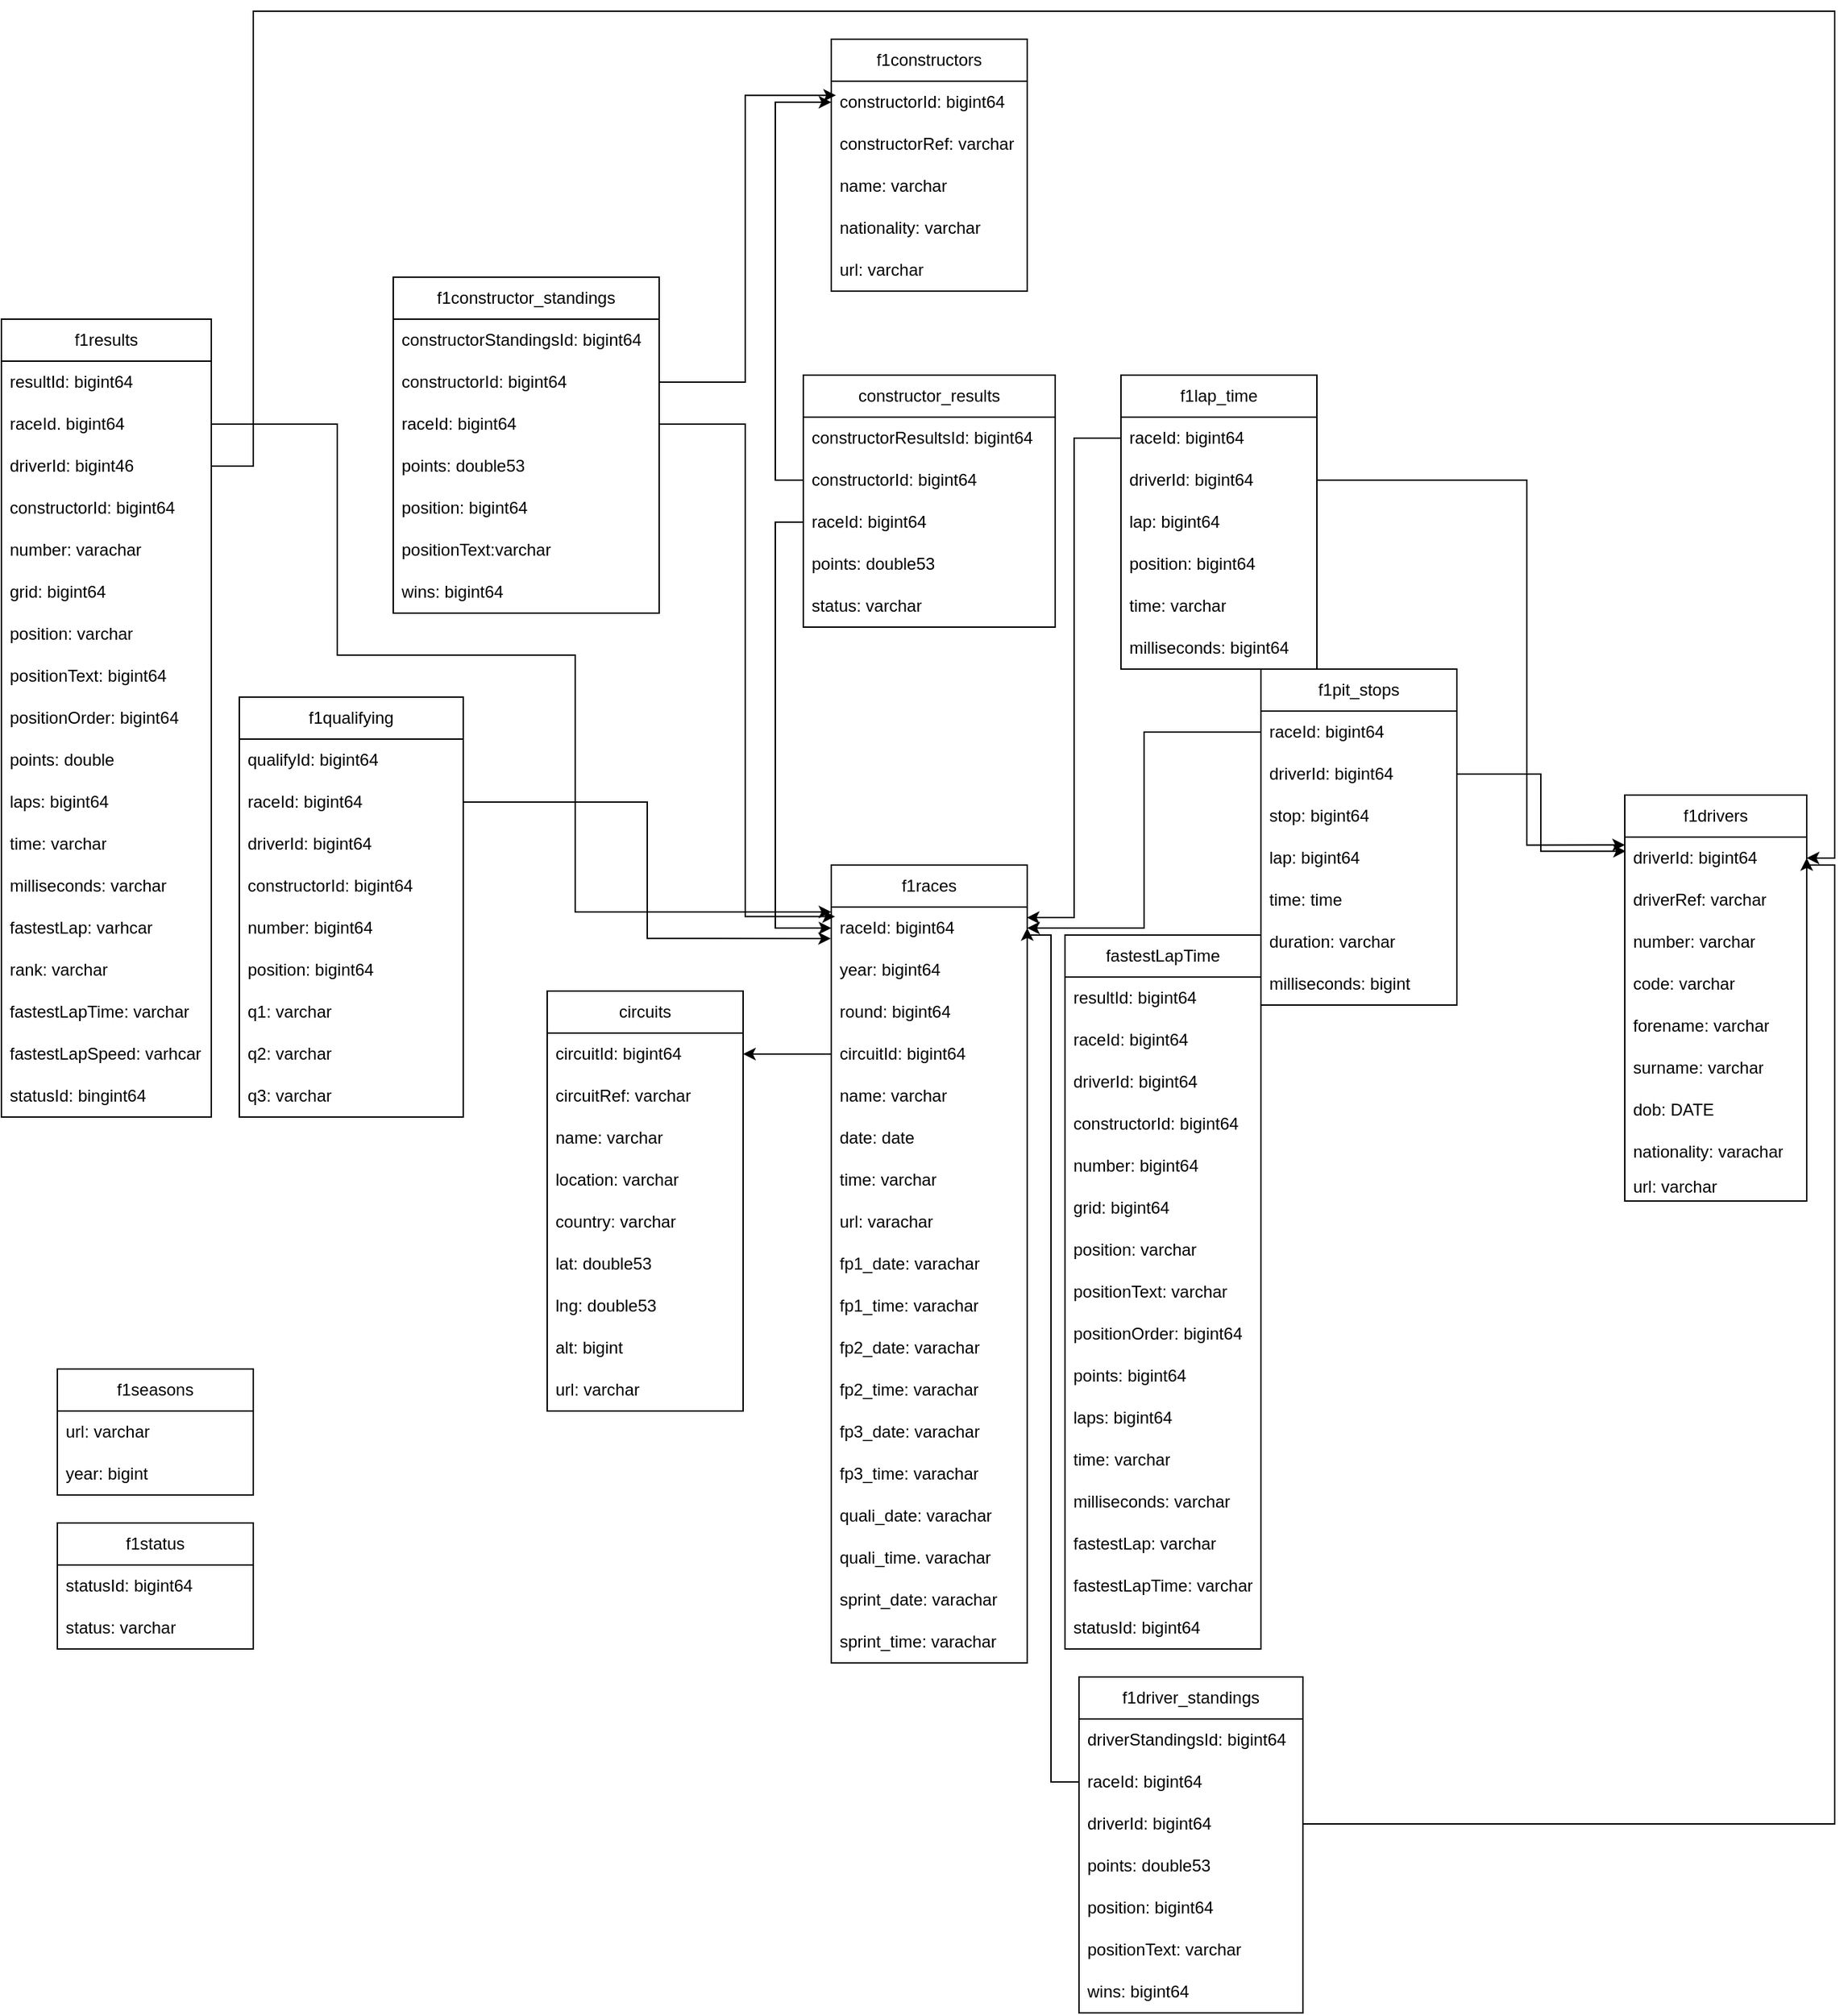 <mxfile>
    <diagram name="Sida-1" id="t5zXcadiyQvqf3XmL9aL">
        <mxGraphModel dx="3723" dy="2075" grid="1" gridSize="10" guides="1" tooltips="1" connect="1" arrows="1" fold="1" page="1" pageScale="1" pageWidth="827" pageHeight="1169" math="0" shadow="0">
            <root>
                <mxCell id="0"/>
                <mxCell id="1" parent="0"/>
                <mxCell id="I5x_rh90AY1r1ICkHcBW-5" value="circuits" style="swimlane;fontStyle=0;childLayout=stackLayout;horizontal=1;startSize=30;horizontalStack=0;resizeParent=1;resizeParentMax=0;resizeLast=0;collapsible=1;marginBottom=0;whiteSpace=wrap;html=1;" parent="1" vertex="1">
                    <mxGeometry x="-1030" y="550" width="140" height="300" as="geometry"/>
                </mxCell>
                <mxCell id="I5x_rh90AY1r1ICkHcBW-6" value="circuitId: bigint64" style="text;strokeColor=none;fillColor=none;align=left;verticalAlign=middle;spacingLeft=4;spacingRight=4;overflow=hidden;points=[[0,0.5],[1,0.5]];portConstraint=eastwest;rotatable=0;whiteSpace=wrap;html=1;" parent="I5x_rh90AY1r1ICkHcBW-5" vertex="1">
                    <mxGeometry y="30" width="140" height="30" as="geometry"/>
                </mxCell>
                <mxCell id="I5x_rh90AY1r1ICkHcBW-7" value="circuitRef: varchar" style="text;strokeColor=none;fillColor=none;align=left;verticalAlign=middle;spacingLeft=4;spacingRight=4;overflow=hidden;points=[[0,0.5],[1,0.5]];portConstraint=eastwest;rotatable=0;whiteSpace=wrap;html=1;" parent="I5x_rh90AY1r1ICkHcBW-5" vertex="1">
                    <mxGeometry y="60" width="140" height="30" as="geometry"/>
                </mxCell>
                <mxCell id="I5x_rh90AY1r1ICkHcBW-8" value="name: varchar" style="text;strokeColor=none;fillColor=none;align=left;verticalAlign=middle;spacingLeft=4;spacingRight=4;overflow=hidden;points=[[0,0.5],[1,0.5]];portConstraint=eastwest;rotatable=0;whiteSpace=wrap;html=1;" parent="I5x_rh90AY1r1ICkHcBW-5" vertex="1">
                    <mxGeometry y="90" width="140" height="30" as="geometry"/>
                </mxCell>
                <mxCell id="I5x_rh90AY1r1ICkHcBW-85" value="location: varchar" style="text;strokeColor=none;fillColor=none;align=left;verticalAlign=middle;spacingLeft=4;spacingRight=4;overflow=hidden;points=[[0,0.5],[1,0.5]];portConstraint=eastwest;rotatable=0;whiteSpace=wrap;html=1;" parent="I5x_rh90AY1r1ICkHcBW-5" vertex="1">
                    <mxGeometry y="120" width="140" height="30" as="geometry"/>
                </mxCell>
                <mxCell id="I5x_rh90AY1r1ICkHcBW-91" value="country: varchar" style="text;strokeColor=none;fillColor=none;align=left;verticalAlign=middle;spacingLeft=4;spacingRight=4;overflow=hidden;points=[[0,0.5],[1,0.5]];portConstraint=eastwest;rotatable=0;whiteSpace=wrap;html=1;" parent="I5x_rh90AY1r1ICkHcBW-5" vertex="1">
                    <mxGeometry y="150" width="140" height="30" as="geometry"/>
                </mxCell>
                <mxCell id="I5x_rh90AY1r1ICkHcBW-92" value="lat: double53" style="text;strokeColor=none;fillColor=none;align=left;verticalAlign=middle;spacingLeft=4;spacingRight=4;overflow=hidden;points=[[0,0.5],[1,0.5]];portConstraint=eastwest;rotatable=0;whiteSpace=wrap;html=1;" parent="I5x_rh90AY1r1ICkHcBW-5" vertex="1">
                    <mxGeometry y="180" width="140" height="30" as="geometry"/>
                </mxCell>
                <mxCell id="I5x_rh90AY1r1ICkHcBW-93" value="lng: double53" style="text;strokeColor=none;fillColor=none;align=left;verticalAlign=middle;spacingLeft=4;spacingRight=4;overflow=hidden;points=[[0,0.5],[1,0.5]];portConstraint=eastwest;rotatable=0;whiteSpace=wrap;html=1;" parent="I5x_rh90AY1r1ICkHcBW-5" vertex="1">
                    <mxGeometry y="210" width="140" height="30" as="geometry"/>
                </mxCell>
                <mxCell id="I5x_rh90AY1r1ICkHcBW-94" value="alt: bigint" style="text;strokeColor=none;fillColor=none;align=left;verticalAlign=middle;spacingLeft=4;spacingRight=4;overflow=hidden;points=[[0,0.5],[1,0.5]];portConstraint=eastwest;rotatable=0;whiteSpace=wrap;html=1;" parent="I5x_rh90AY1r1ICkHcBW-5" vertex="1">
                    <mxGeometry y="240" width="140" height="30" as="geometry"/>
                </mxCell>
                <mxCell id="I5x_rh90AY1r1ICkHcBW-95" value="url: varchar" style="text;strokeColor=none;fillColor=none;align=left;verticalAlign=middle;spacingLeft=4;spacingRight=4;overflow=hidden;points=[[0,0.5],[1,0.5]];portConstraint=eastwest;rotatable=0;whiteSpace=wrap;html=1;" parent="I5x_rh90AY1r1ICkHcBW-5" vertex="1">
                    <mxGeometry y="270" width="140" height="30" as="geometry"/>
                </mxCell>
                <mxCell id="I5x_rh90AY1r1ICkHcBW-9" value="constructor_results" style="swimlane;fontStyle=0;childLayout=stackLayout;horizontal=1;startSize=30;horizontalStack=0;resizeParent=1;resizeParentMax=0;resizeLast=0;collapsible=1;marginBottom=0;whiteSpace=wrap;html=1;" parent="1" vertex="1">
                    <mxGeometry x="-847" y="110" width="180" height="180" as="geometry"/>
                </mxCell>
                <mxCell id="I5x_rh90AY1r1ICkHcBW-10" value="constructorResultsId: bigint64&amp;nbsp;" style="text;strokeColor=none;fillColor=none;align=left;verticalAlign=middle;spacingLeft=4;spacingRight=4;overflow=hidden;points=[[0,0.5],[1,0.5]];portConstraint=eastwest;rotatable=0;whiteSpace=wrap;html=1;" parent="I5x_rh90AY1r1ICkHcBW-9" vertex="1">
                    <mxGeometry y="30" width="180" height="30" as="geometry"/>
                </mxCell>
                <mxCell id="I5x_rh90AY1r1ICkHcBW-12" value="constructorId: bigint64" style="text;strokeColor=none;fillColor=none;align=left;verticalAlign=middle;spacingLeft=4;spacingRight=4;overflow=hidden;points=[[0,0.5],[1,0.5]];portConstraint=eastwest;rotatable=0;whiteSpace=wrap;html=1;" parent="I5x_rh90AY1r1ICkHcBW-9" vertex="1">
                    <mxGeometry y="60" width="180" height="30" as="geometry"/>
                </mxCell>
                <mxCell id="I5x_rh90AY1r1ICkHcBW-11" value="raceId: bigint64" style="text;strokeColor=none;fillColor=none;align=left;verticalAlign=middle;spacingLeft=4;spacingRight=4;overflow=hidden;points=[[0,0.5],[1,0.5]];portConstraint=eastwest;rotatable=0;whiteSpace=wrap;html=1;" parent="I5x_rh90AY1r1ICkHcBW-9" vertex="1">
                    <mxGeometry y="90" width="180" height="30" as="geometry"/>
                </mxCell>
                <mxCell id="I5x_rh90AY1r1ICkHcBW-97" value="points: double53" style="text;strokeColor=none;fillColor=none;align=left;verticalAlign=middle;spacingLeft=4;spacingRight=4;overflow=hidden;points=[[0,0.5],[1,0.5]];portConstraint=eastwest;rotatable=0;whiteSpace=wrap;html=1;" parent="I5x_rh90AY1r1ICkHcBW-9" vertex="1">
                    <mxGeometry y="120" width="180" height="30" as="geometry"/>
                </mxCell>
                <mxCell id="I5x_rh90AY1r1ICkHcBW-98" value="status: varchar" style="text;strokeColor=none;fillColor=none;align=left;verticalAlign=middle;spacingLeft=4;spacingRight=4;overflow=hidden;points=[[0,0.5],[1,0.5]];portConstraint=eastwest;rotatable=0;whiteSpace=wrap;html=1;" parent="I5x_rh90AY1r1ICkHcBW-9" vertex="1">
                    <mxGeometry y="150" width="180" height="30" as="geometry"/>
                </mxCell>
                <mxCell id="I5x_rh90AY1r1ICkHcBW-13" value="f1qualifying" style="swimlane;fontStyle=0;childLayout=stackLayout;horizontal=1;startSize=30;horizontalStack=0;resizeParent=1;resizeParentMax=0;resizeLast=0;collapsible=1;marginBottom=0;whiteSpace=wrap;html=1;" parent="1" vertex="1">
                    <mxGeometry x="-1250" y="340" width="160" height="300" as="geometry"/>
                </mxCell>
                <mxCell id="I5x_rh90AY1r1ICkHcBW-14" value="qualifyId: bigint64&lt;span style=&quot;white-space: pre;&quot;&gt;&#x9;&lt;/span&gt;&lt;span style=&quot;white-space: pre;&quot;&gt;&#x9;&lt;/span&gt;" style="text;strokeColor=none;fillColor=none;align=left;verticalAlign=middle;spacingLeft=4;spacingRight=4;overflow=hidden;points=[[0,0.5],[1,0.5]];portConstraint=eastwest;rotatable=0;whiteSpace=wrap;html=1;" parent="I5x_rh90AY1r1ICkHcBW-13" vertex="1">
                    <mxGeometry y="30" width="160" height="30" as="geometry"/>
                </mxCell>
                <mxCell id="I5x_rh90AY1r1ICkHcBW-16" value="raceId: bigint64" style="text;strokeColor=none;fillColor=none;align=left;verticalAlign=middle;spacingLeft=4;spacingRight=4;overflow=hidden;points=[[0,0.5],[1,0.5]];portConstraint=eastwest;rotatable=0;whiteSpace=wrap;html=1;" parent="I5x_rh90AY1r1ICkHcBW-13" vertex="1">
                    <mxGeometry y="60" width="160" height="30" as="geometry"/>
                </mxCell>
                <mxCell id="I5x_rh90AY1r1ICkHcBW-15" value="driverId: bigint64" style="text;strokeColor=none;fillColor=none;align=left;verticalAlign=middle;spacingLeft=4;spacingRight=4;overflow=hidden;points=[[0,0.5],[1,0.5]];portConstraint=eastwest;rotatable=0;whiteSpace=wrap;html=1;" parent="I5x_rh90AY1r1ICkHcBW-13" vertex="1">
                    <mxGeometry y="90" width="160" height="30" as="geometry"/>
                </mxCell>
                <mxCell id="I5x_rh90AY1r1ICkHcBW-122" value="constructorId: bigint64" style="text;strokeColor=none;fillColor=none;align=left;verticalAlign=middle;spacingLeft=4;spacingRight=4;overflow=hidden;points=[[0,0.5],[1,0.5]];portConstraint=eastwest;rotatable=0;whiteSpace=wrap;html=1;" parent="I5x_rh90AY1r1ICkHcBW-13" vertex="1">
                    <mxGeometry y="120" width="160" height="30" as="geometry"/>
                </mxCell>
                <mxCell id="I5x_rh90AY1r1ICkHcBW-123" value="number: bigint64" style="text;strokeColor=none;fillColor=none;align=left;verticalAlign=middle;spacingLeft=4;spacingRight=4;overflow=hidden;points=[[0,0.5],[1,0.5]];portConstraint=eastwest;rotatable=0;whiteSpace=wrap;html=1;" parent="I5x_rh90AY1r1ICkHcBW-13" vertex="1">
                    <mxGeometry y="150" width="160" height="30" as="geometry"/>
                </mxCell>
                <mxCell id="I5x_rh90AY1r1ICkHcBW-124" value="position: bigint64" style="text;strokeColor=none;fillColor=none;align=left;verticalAlign=middle;spacingLeft=4;spacingRight=4;overflow=hidden;points=[[0,0.5],[1,0.5]];portConstraint=eastwest;rotatable=0;whiteSpace=wrap;html=1;" parent="I5x_rh90AY1r1ICkHcBW-13" vertex="1">
                    <mxGeometry y="180" width="160" height="30" as="geometry"/>
                </mxCell>
                <mxCell id="I5x_rh90AY1r1ICkHcBW-125" value="q1: varchar" style="text;strokeColor=none;fillColor=none;align=left;verticalAlign=middle;spacingLeft=4;spacingRight=4;overflow=hidden;points=[[0,0.5],[1,0.5]];portConstraint=eastwest;rotatable=0;whiteSpace=wrap;html=1;" parent="I5x_rh90AY1r1ICkHcBW-13" vertex="1">
                    <mxGeometry y="210" width="160" height="30" as="geometry"/>
                </mxCell>
                <mxCell id="I5x_rh90AY1r1ICkHcBW-126" value="q2: varchar&amp;nbsp;" style="text;strokeColor=none;fillColor=none;align=left;verticalAlign=middle;spacingLeft=4;spacingRight=4;overflow=hidden;points=[[0,0.5],[1,0.5]];portConstraint=eastwest;rotatable=0;whiteSpace=wrap;html=1;" parent="I5x_rh90AY1r1ICkHcBW-13" vertex="1">
                    <mxGeometry y="240" width="160" height="30" as="geometry"/>
                </mxCell>
                <mxCell id="I5x_rh90AY1r1ICkHcBW-127" value="q3: varchar" style="text;strokeColor=none;fillColor=none;align=left;verticalAlign=middle;spacingLeft=4;spacingRight=4;overflow=hidden;points=[[0,0.5],[1,0.5]];portConstraint=eastwest;rotatable=0;whiteSpace=wrap;html=1;" parent="I5x_rh90AY1r1ICkHcBW-13" vertex="1">
                    <mxGeometry y="270" width="160" height="30" as="geometry"/>
                </mxCell>
                <mxCell id="I5x_rh90AY1r1ICkHcBW-17" value="f1results" style="swimlane;fontStyle=0;childLayout=stackLayout;horizontal=1;startSize=30;horizontalStack=0;resizeParent=1;resizeParentMax=0;resizeLast=0;collapsible=1;marginBottom=0;whiteSpace=wrap;html=1;" parent="1" vertex="1">
                    <mxGeometry x="-1420" y="70" width="150" height="570" as="geometry"/>
                </mxCell>
                <mxCell id="I5x_rh90AY1r1ICkHcBW-19" value="resultId: bigint64" style="text;strokeColor=none;fillColor=none;align=left;verticalAlign=middle;spacingLeft=4;spacingRight=4;overflow=hidden;points=[[0,0.5],[1,0.5]];portConstraint=eastwest;rotatable=0;whiteSpace=wrap;html=1;" parent="I5x_rh90AY1r1ICkHcBW-17" vertex="1">
                    <mxGeometry y="30" width="150" height="30" as="geometry"/>
                </mxCell>
                <mxCell id="I5x_rh90AY1r1ICkHcBW-18" value="raceId. bigint64" style="text;strokeColor=none;fillColor=none;align=left;verticalAlign=middle;spacingLeft=4;spacingRight=4;overflow=hidden;points=[[0,0.5],[1,0.5]];portConstraint=eastwest;rotatable=0;whiteSpace=wrap;html=1;" parent="I5x_rh90AY1r1ICkHcBW-17" vertex="1">
                    <mxGeometry y="60" width="150" height="30" as="geometry"/>
                </mxCell>
                <mxCell id="I5x_rh90AY1r1ICkHcBW-20" value="driverId: bigint46" style="text;strokeColor=none;fillColor=none;align=left;verticalAlign=middle;spacingLeft=4;spacingRight=4;overflow=hidden;points=[[0,0.5],[1,0.5]];portConstraint=eastwest;rotatable=0;whiteSpace=wrap;html=1;" parent="I5x_rh90AY1r1ICkHcBW-17" vertex="1">
                    <mxGeometry y="90" width="150" height="30" as="geometry"/>
                </mxCell>
                <mxCell id="I5x_rh90AY1r1ICkHcBW-144" value="constructorId: bigint64" style="text;strokeColor=none;fillColor=none;align=left;verticalAlign=middle;spacingLeft=4;spacingRight=4;overflow=hidden;points=[[0,0.5],[1,0.5]];portConstraint=eastwest;rotatable=0;whiteSpace=wrap;html=1;" parent="I5x_rh90AY1r1ICkHcBW-17" vertex="1">
                    <mxGeometry y="120" width="150" height="30" as="geometry"/>
                </mxCell>
                <mxCell id="I5x_rh90AY1r1ICkHcBW-145" value="number: varachar" style="text;strokeColor=none;fillColor=none;align=left;verticalAlign=middle;spacingLeft=4;spacingRight=4;overflow=hidden;points=[[0,0.5],[1,0.5]];portConstraint=eastwest;rotatable=0;whiteSpace=wrap;html=1;" parent="I5x_rh90AY1r1ICkHcBW-17" vertex="1">
                    <mxGeometry y="150" width="150" height="30" as="geometry"/>
                </mxCell>
                <mxCell id="I5x_rh90AY1r1ICkHcBW-146" value="grid: bigint64" style="text;strokeColor=none;fillColor=none;align=left;verticalAlign=middle;spacingLeft=4;spacingRight=4;overflow=hidden;points=[[0,0.5],[1,0.5]];portConstraint=eastwest;rotatable=0;whiteSpace=wrap;html=1;" parent="I5x_rh90AY1r1ICkHcBW-17" vertex="1">
                    <mxGeometry y="180" width="150" height="30" as="geometry"/>
                </mxCell>
                <mxCell id="I5x_rh90AY1r1ICkHcBW-147" value="position: varchar" style="text;strokeColor=none;fillColor=none;align=left;verticalAlign=middle;spacingLeft=4;spacingRight=4;overflow=hidden;points=[[0,0.5],[1,0.5]];portConstraint=eastwest;rotatable=0;whiteSpace=wrap;html=1;" parent="I5x_rh90AY1r1ICkHcBW-17" vertex="1">
                    <mxGeometry y="210" width="150" height="30" as="geometry"/>
                </mxCell>
                <mxCell id="I5x_rh90AY1r1ICkHcBW-148" value="positionText: bigint64" style="text;strokeColor=none;fillColor=none;align=left;verticalAlign=middle;spacingLeft=4;spacingRight=4;overflow=hidden;points=[[0,0.5],[1,0.5]];portConstraint=eastwest;rotatable=0;whiteSpace=wrap;html=1;" parent="I5x_rh90AY1r1ICkHcBW-17" vertex="1">
                    <mxGeometry y="240" width="150" height="30" as="geometry"/>
                </mxCell>
                <mxCell id="I5x_rh90AY1r1ICkHcBW-149" value="positionOrder: bigint64" style="text;strokeColor=none;fillColor=none;align=left;verticalAlign=middle;spacingLeft=4;spacingRight=4;overflow=hidden;points=[[0,0.5],[1,0.5]];portConstraint=eastwest;rotatable=0;whiteSpace=wrap;html=1;" parent="I5x_rh90AY1r1ICkHcBW-17" vertex="1">
                    <mxGeometry y="270" width="150" height="30" as="geometry"/>
                </mxCell>
                <mxCell id="I5x_rh90AY1r1ICkHcBW-150" value="points: double" style="text;strokeColor=none;fillColor=none;align=left;verticalAlign=middle;spacingLeft=4;spacingRight=4;overflow=hidden;points=[[0,0.5],[1,0.5]];portConstraint=eastwest;rotatable=0;whiteSpace=wrap;html=1;" parent="I5x_rh90AY1r1ICkHcBW-17" vertex="1">
                    <mxGeometry y="300" width="150" height="30" as="geometry"/>
                </mxCell>
                <mxCell id="I5x_rh90AY1r1ICkHcBW-151" value="laps: bigint64" style="text;strokeColor=none;fillColor=none;align=left;verticalAlign=middle;spacingLeft=4;spacingRight=4;overflow=hidden;points=[[0,0.5],[1,0.5]];portConstraint=eastwest;rotatable=0;whiteSpace=wrap;html=1;" parent="I5x_rh90AY1r1ICkHcBW-17" vertex="1">
                    <mxGeometry y="330" width="150" height="30" as="geometry"/>
                </mxCell>
                <mxCell id="I5x_rh90AY1r1ICkHcBW-152" value="time: varchar" style="text;strokeColor=none;fillColor=none;align=left;verticalAlign=middle;spacingLeft=4;spacingRight=4;overflow=hidden;points=[[0,0.5],[1,0.5]];portConstraint=eastwest;rotatable=0;whiteSpace=wrap;html=1;" parent="I5x_rh90AY1r1ICkHcBW-17" vertex="1">
                    <mxGeometry y="360" width="150" height="30" as="geometry"/>
                </mxCell>
                <mxCell id="I5x_rh90AY1r1ICkHcBW-153" value="milliseconds: varchar" style="text;strokeColor=none;fillColor=none;align=left;verticalAlign=middle;spacingLeft=4;spacingRight=4;overflow=hidden;points=[[0,0.5],[1,0.5]];portConstraint=eastwest;rotatable=0;whiteSpace=wrap;html=1;" parent="I5x_rh90AY1r1ICkHcBW-17" vertex="1">
                    <mxGeometry y="390" width="150" height="30" as="geometry"/>
                </mxCell>
                <mxCell id="I5x_rh90AY1r1ICkHcBW-154" value="fastestLap: varhcar" style="text;strokeColor=none;fillColor=none;align=left;verticalAlign=middle;spacingLeft=4;spacingRight=4;overflow=hidden;points=[[0,0.5],[1,0.5]];portConstraint=eastwest;rotatable=0;whiteSpace=wrap;html=1;" parent="I5x_rh90AY1r1ICkHcBW-17" vertex="1">
                    <mxGeometry y="420" width="150" height="30" as="geometry"/>
                </mxCell>
                <mxCell id="I5x_rh90AY1r1ICkHcBW-155" value="rank: varchar" style="text;strokeColor=none;fillColor=none;align=left;verticalAlign=middle;spacingLeft=4;spacingRight=4;overflow=hidden;points=[[0,0.5],[1,0.5]];portConstraint=eastwest;rotatable=0;whiteSpace=wrap;html=1;" parent="I5x_rh90AY1r1ICkHcBW-17" vertex="1">
                    <mxGeometry y="450" width="150" height="30" as="geometry"/>
                </mxCell>
                <mxCell id="I5x_rh90AY1r1ICkHcBW-156" value="fastestLapTime: varchar" style="text;strokeColor=none;fillColor=none;align=left;verticalAlign=middle;spacingLeft=4;spacingRight=4;overflow=hidden;points=[[0,0.5],[1,0.5]];portConstraint=eastwest;rotatable=0;whiteSpace=wrap;html=1;" parent="I5x_rh90AY1r1ICkHcBW-17" vertex="1">
                    <mxGeometry y="480" width="150" height="30" as="geometry"/>
                </mxCell>
                <mxCell id="I5x_rh90AY1r1ICkHcBW-157" value="fastestLapSpeed: varhcar" style="text;strokeColor=none;fillColor=none;align=left;verticalAlign=middle;spacingLeft=4;spacingRight=4;overflow=hidden;points=[[0,0.5],[1,0.5]];portConstraint=eastwest;rotatable=0;whiteSpace=wrap;html=1;" parent="I5x_rh90AY1r1ICkHcBW-17" vertex="1">
                    <mxGeometry y="510" width="150" height="30" as="geometry"/>
                </mxCell>
                <mxCell id="I5x_rh90AY1r1ICkHcBW-158" value="statusId: bingint64" style="text;strokeColor=none;fillColor=none;align=left;verticalAlign=middle;spacingLeft=4;spacingRight=4;overflow=hidden;points=[[0,0.5],[1,0.5]];portConstraint=eastwest;rotatable=0;whiteSpace=wrap;html=1;" parent="I5x_rh90AY1r1ICkHcBW-17" vertex="1">
                    <mxGeometry y="540" width="150" height="30" as="geometry"/>
                </mxCell>
                <mxCell id="I5x_rh90AY1r1ICkHcBW-21" value="f1races" style="swimlane;fontStyle=0;childLayout=stackLayout;horizontal=1;startSize=30;horizontalStack=0;resizeParent=1;resizeParentMax=0;resizeLast=0;collapsible=1;marginBottom=0;whiteSpace=wrap;html=1;" parent="1" vertex="1">
                    <mxGeometry x="-827" y="460" width="140" height="570" as="geometry"/>
                </mxCell>
                <mxCell id="I5x_rh90AY1r1ICkHcBW-22" value="raceId: bigint64" style="text;strokeColor=none;fillColor=none;align=left;verticalAlign=middle;spacingLeft=4;spacingRight=4;overflow=hidden;points=[[0,0.5],[1,0.5]];portConstraint=eastwest;rotatable=0;whiteSpace=wrap;html=1;" parent="I5x_rh90AY1r1ICkHcBW-21" vertex="1">
                    <mxGeometry y="30" width="140" height="30" as="geometry"/>
                </mxCell>
                <mxCell id="I5x_rh90AY1r1ICkHcBW-23" value="year: bigint64" style="text;strokeColor=none;fillColor=none;align=left;verticalAlign=middle;spacingLeft=4;spacingRight=4;overflow=hidden;points=[[0,0.5],[1,0.5]];portConstraint=eastwest;rotatable=0;whiteSpace=wrap;html=1;" parent="I5x_rh90AY1r1ICkHcBW-21" vertex="1">
                    <mxGeometry y="60" width="140" height="30" as="geometry"/>
                </mxCell>
                <mxCell id="I5x_rh90AY1r1ICkHcBW-24" value="round: bigint64" style="text;strokeColor=none;fillColor=none;align=left;verticalAlign=middle;spacingLeft=4;spacingRight=4;overflow=hidden;points=[[0,0.5],[1,0.5]];portConstraint=eastwest;rotatable=0;whiteSpace=wrap;html=1;" parent="I5x_rh90AY1r1ICkHcBW-21" vertex="1">
                    <mxGeometry y="90" width="140" height="30" as="geometry"/>
                </mxCell>
                <mxCell id="I5x_rh90AY1r1ICkHcBW-128" value="circuitId: bigint64" style="text;strokeColor=none;fillColor=none;align=left;verticalAlign=middle;spacingLeft=4;spacingRight=4;overflow=hidden;points=[[0,0.5],[1,0.5]];portConstraint=eastwest;rotatable=0;whiteSpace=wrap;html=1;" parent="I5x_rh90AY1r1ICkHcBW-21" vertex="1">
                    <mxGeometry y="120" width="140" height="30" as="geometry"/>
                </mxCell>
                <mxCell id="I5x_rh90AY1r1ICkHcBW-129" value="name: varchar" style="text;strokeColor=none;fillColor=none;align=left;verticalAlign=middle;spacingLeft=4;spacingRight=4;overflow=hidden;points=[[0,0.5],[1,0.5]];portConstraint=eastwest;rotatable=0;whiteSpace=wrap;html=1;" parent="I5x_rh90AY1r1ICkHcBW-21" vertex="1">
                    <mxGeometry y="150" width="140" height="30" as="geometry"/>
                </mxCell>
                <mxCell id="I5x_rh90AY1r1ICkHcBW-130" value="date: date" style="text;strokeColor=none;fillColor=none;align=left;verticalAlign=middle;spacingLeft=4;spacingRight=4;overflow=hidden;points=[[0,0.5],[1,0.5]];portConstraint=eastwest;rotatable=0;whiteSpace=wrap;html=1;" parent="I5x_rh90AY1r1ICkHcBW-21" vertex="1">
                    <mxGeometry y="180" width="140" height="30" as="geometry"/>
                </mxCell>
                <mxCell id="I5x_rh90AY1r1ICkHcBW-131" value="time: varchar" style="text;strokeColor=none;fillColor=none;align=left;verticalAlign=middle;spacingLeft=4;spacingRight=4;overflow=hidden;points=[[0,0.5],[1,0.5]];portConstraint=eastwest;rotatable=0;whiteSpace=wrap;html=1;" parent="I5x_rh90AY1r1ICkHcBW-21" vertex="1">
                    <mxGeometry y="210" width="140" height="30" as="geometry"/>
                </mxCell>
                <mxCell id="I5x_rh90AY1r1ICkHcBW-143" value="url: varachar" style="text;strokeColor=none;fillColor=none;align=left;verticalAlign=middle;spacingLeft=4;spacingRight=4;overflow=hidden;points=[[0,0.5],[1,0.5]];portConstraint=eastwest;rotatable=0;whiteSpace=wrap;html=1;" parent="I5x_rh90AY1r1ICkHcBW-21" vertex="1">
                    <mxGeometry y="240" width="140" height="30" as="geometry"/>
                </mxCell>
                <mxCell id="I5x_rh90AY1r1ICkHcBW-132" value="fp1_date: varachar" style="text;strokeColor=none;fillColor=none;align=left;verticalAlign=middle;spacingLeft=4;spacingRight=4;overflow=hidden;points=[[0,0.5],[1,0.5]];portConstraint=eastwest;rotatable=0;whiteSpace=wrap;html=1;" parent="I5x_rh90AY1r1ICkHcBW-21" vertex="1">
                    <mxGeometry y="270" width="140" height="30" as="geometry"/>
                </mxCell>
                <mxCell id="I5x_rh90AY1r1ICkHcBW-133" value="fp1_time: varachar" style="text;strokeColor=none;fillColor=none;align=left;verticalAlign=middle;spacingLeft=4;spacingRight=4;overflow=hidden;points=[[0,0.5],[1,0.5]];portConstraint=eastwest;rotatable=0;whiteSpace=wrap;html=1;" parent="I5x_rh90AY1r1ICkHcBW-21" vertex="1">
                    <mxGeometry y="300" width="140" height="30" as="geometry"/>
                </mxCell>
                <mxCell id="I5x_rh90AY1r1ICkHcBW-134" value="fp2_date: varachar" style="text;strokeColor=none;fillColor=none;align=left;verticalAlign=middle;spacingLeft=4;spacingRight=4;overflow=hidden;points=[[0,0.5],[1,0.5]];portConstraint=eastwest;rotatable=0;whiteSpace=wrap;html=1;" parent="I5x_rh90AY1r1ICkHcBW-21" vertex="1">
                    <mxGeometry y="330" width="140" height="30" as="geometry"/>
                </mxCell>
                <mxCell id="I5x_rh90AY1r1ICkHcBW-135" value="fp2_time: varachar" style="text;strokeColor=none;fillColor=none;align=left;verticalAlign=middle;spacingLeft=4;spacingRight=4;overflow=hidden;points=[[0,0.5],[1,0.5]];portConstraint=eastwest;rotatable=0;whiteSpace=wrap;html=1;" parent="I5x_rh90AY1r1ICkHcBW-21" vertex="1">
                    <mxGeometry y="360" width="140" height="30" as="geometry"/>
                </mxCell>
                <mxCell id="I5x_rh90AY1r1ICkHcBW-136" value="fp3_date: varachar" style="text;strokeColor=none;fillColor=none;align=left;verticalAlign=middle;spacingLeft=4;spacingRight=4;overflow=hidden;points=[[0,0.5],[1,0.5]];portConstraint=eastwest;rotatable=0;whiteSpace=wrap;html=1;" parent="I5x_rh90AY1r1ICkHcBW-21" vertex="1">
                    <mxGeometry y="390" width="140" height="30" as="geometry"/>
                </mxCell>
                <mxCell id="I5x_rh90AY1r1ICkHcBW-137" value="fp3_time: varachar" style="text;strokeColor=none;fillColor=none;align=left;verticalAlign=middle;spacingLeft=4;spacingRight=4;overflow=hidden;points=[[0,0.5],[1,0.5]];portConstraint=eastwest;rotatable=0;whiteSpace=wrap;html=1;" parent="I5x_rh90AY1r1ICkHcBW-21" vertex="1">
                    <mxGeometry y="420" width="140" height="30" as="geometry"/>
                </mxCell>
                <mxCell id="I5x_rh90AY1r1ICkHcBW-138" value="quali_date: varachar" style="text;strokeColor=none;fillColor=none;align=left;verticalAlign=middle;spacingLeft=4;spacingRight=4;overflow=hidden;points=[[0,0.5],[1,0.5]];portConstraint=eastwest;rotatable=0;whiteSpace=wrap;html=1;" parent="I5x_rh90AY1r1ICkHcBW-21" vertex="1">
                    <mxGeometry y="450" width="140" height="30" as="geometry"/>
                </mxCell>
                <mxCell id="I5x_rh90AY1r1ICkHcBW-139" value="quali_time. varachar" style="text;strokeColor=none;fillColor=none;align=left;verticalAlign=middle;spacingLeft=4;spacingRight=4;overflow=hidden;points=[[0,0.5],[1,0.5]];portConstraint=eastwest;rotatable=0;whiteSpace=wrap;html=1;" parent="I5x_rh90AY1r1ICkHcBW-21" vertex="1">
                    <mxGeometry y="480" width="140" height="30" as="geometry"/>
                </mxCell>
                <mxCell id="I5x_rh90AY1r1ICkHcBW-140" value="sprint_date: varachar" style="text;strokeColor=none;fillColor=none;align=left;verticalAlign=middle;spacingLeft=4;spacingRight=4;overflow=hidden;points=[[0,0.5],[1,0.5]];portConstraint=eastwest;rotatable=0;whiteSpace=wrap;html=1;" parent="I5x_rh90AY1r1ICkHcBW-21" vertex="1">
                    <mxGeometry y="510" width="140" height="30" as="geometry"/>
                </mxCell>
                <mxCell id="I5x_rh90AY1r1ICkHcBW-141" value="sprint_time: varachar" style="text;strokeColor=none;fillColor=none;align=left;verticalAlign=middle;spacingLeft=4;spacingRight=4;overflow=hidden;points=[[0,0.5],[1,0.5]];portConstraint=eastwest;rotatable=0;whiteSpace=wrap;html=1;" parent="I5x_rh90AY1r1ICkHcBW-21" vertex="1">
                    <mxGeometry y="540" width="140" height="30" as="geometry"/>
                </mxCell>
                <mxCell id="I5x_rh90AY1r1ICkHcBW-33" value="f1lap_time" style="swimlane;fontStyle=0;childLayout=stackLayout;horizontal=1;startSize=30;horizontalStack=0;resizeParent=1;resizeParentMax=0;resizeLast=0;collapsible=1;marginBottom=0;whiteSpace=wrap;html=1;" parent="1" vertex="1">
                    <mxGeometry x="-620" y="110" width="140" height="210" as="geometry"/>
                </mxCell>
                <mxCell id="I5x_rh90AY1r1ICkHcBW-34" value="raceId: bigint64" style="text;strokeColor=none;fillColor=none;align=left;verticalAlign=middle;spacingLeft=4;spacingRight=4;overflow=hidden;points=[[0,0.5],[1,0.5]];portConstraint=eastwest;rotatable=0;whiteSpace=wrap;html=1;" parent="I5x_rh90AY1r1ICkHcBW-33" vertex="1">
                    <mxGeometry y="30" width="140" height="30" as="geometry"/>
                </mxCell>
                <mxCell id="I5x_rh90AY1r1ICkHcBW-35" value="driverId: bigint64" style="text;strokeColor=none;fillColor=none;align=left;verticalAlign=middle;spacingLeft=4;spacingRight=4;overflow=hidden;points=[[0,0.5],[1,0.5]];portConstraint=eastwest;rotatable=0;whiteSpace=wrap;html=1;" parent="I5x_rh90AY1r1ICkHcBW-33" vertex="1">
                    <mxGeometry y="60" width="140" height="30" as="geometry"/>
                </mxCell>
                <mxCell id="I5x_rh90AY1r1ICkHcBW-36" value="lap: bigint64" style="text;strokeColor=none;fillColor=none;align=left;verticalAlign=middle;spacingLeft=4;spacingRight=4;overflow=hidden;points=[[0,0.5],[1,0.5]];portConstraint=eastwest;rotatable=0;whiteSpace=wrap;html=1;" parent="I5x_rh90AY1r1ICkHcBW-33" vertex="1">
                    <mxGeometry y="90" width="140" height="30" as="geometry"/>
                </mxCell>
                <mxCell id="I5x_rh90AY1r1ICkHcBW-115" value="position: bigint64" style="text;strokeColor=none;fillColor=none;align=left;verticalAlign=middle;spacingLeft=4;spacingRight=4;overflow=hidden;points=[[0,0.5],[1,0.5]];portConstraint=eastwest;rotatable=0;whiteSpace=wrap;html=1;" parent="I5x_rh90AY1r1ICkHcBW-33" vertex="1">
                    <mxGeometry y="120" width="140" height="30" as="geometry"/>
                </mxCell>
                <mxCell id="I5x_rh90AY1r1ICkHcBW-116" value="time: varchar" style="text;strokeColor=none;fillColor=none;align=left;verticalAlign=middle;spacingLeft=4;spacingRight=4;overflow=hidden;points=[[0,0.5],[1,0.5]];portConstraint=eastwest;rotatable=0;whiteSpace=wrap;html=1;" parent="I5x_rh90AY1r1ICkHcBW-33" vertex="1">
                    <mxGeometry y="150" width="140" height="30" as="geometry"/>
                </mxCell>
                <mxCell id="I5x_rh90AY1r1ICkHcBW-117" value="milliseconds: bigint64" style="text;strokeColor=none;fillColor=none;align=left;verticalAlign=middle;spacingLeft=4;spacingRight=4;overflow=hidden;points=[[0,0.5],[1,0.5]];portConstraint=eastwest;rotatable=0;whiteSpace=wrap;html=1;" parent="I5x_rh90AY1r1ICkHcBW-33" vertex="1">
                    <mxGeometry y="180" width="140" height="30" as="geometry"/>
                </mxCell>
                <mxCell id="I5x_rh90AY1r1ICkHcBW-37" value="f1drivers" style="swimlane;fontStyle=0;childLayout=stackLayout;horizontal=1;startSize=30;horizontalStack=0;resizeParent=1;resizeParentMax=0;resizeLast=0;collapsible=1;marginBottom=0;whiteSpace=wrap;html=1;" parent="1" vertex="1">
                    <mxGeometry x="-260" y="410" width="130" height="290" as="geometry"/>
                </mxCell>
                <mxCell id="I5x_rh90AY1r1ICkHcBW-38" value="driverId: bigint64" style="text;strokeColor=none;fillColor=none;align=left;verticalAlign=middle;spacingLeft=4;spacingRight=4;overflow=hidden;points=[[0,0.5],[1,0.5]];portConstraint=eastwest;rotatable=0;whiteSpace=wrap;html=1;" parent="I5x_rh90AY1r1ICkHcBW-37" vertex="1">
                    <mxGeometry y="30" width="130" height="30" as="geometry"/>
                </mxCell>
                <mxCell id="I5x_rh90AY1r1ICkHcBW-39" value="driverRef: varchar" style="text;strokeColor=none;fillColor=none;align=left;verticalAlign=middle;spacingLeft=4;spacingRight=4;overflow=hidden;points=[[0,0.5],[1,0.5]];portConstraint=eastwest;rotatable=0;whiteSpace=wrap;html=1;" parent="I5x_rh90AY1r1ICkHcBW-37" vertex="1">
                    <mxGeometry y="60" width="130" height="30" as="geometry"/>
                </mxCell>
                <mxCell id="I5x_rh90AY1r1ICkHcBW-40" value="number: varchar" style="text;strokeColor=none;fillColor=none;align=left;verticalAlign=middle;spacingLeft=4;spacingRight=4;overflow=hidden;points=[[0,0.5],[1,0.5]];portConstraint=eastwest;rotatable=0;whiteSpace=wrap;html=1;" parent="I5x_rh90AY1r1ICkHcBW-37" vertex="1">
                    <mxGeometry y="90" width="130" height="30" as="geometry"/>
                </mxCell>
                <mxCell id="I5x_rh90AY1r1ICkHcBW-109" value="code: varchar" style="text;strokeColor=none;fillColor=none;align=left;verticalAlign=middle;spacingLeft=4;spacingRight=4;overflow=hidden;points=[[0,0.5],[1,0.5]];portConstraint=eastwest;rotatable=0;whiteSpace=wrap;html=1;" parent="I5x_rh90AY1r1ICkHcBW-37" vertex="1">
                    <mxGeometry y="120" width="130" height="30" as="geometry"/>
                </mxCell>
                <mxCell id="I5x_rh90AY1r1ICkHcBW-110" value="forename: varchar" style="text;strokeColor=none;fillColor=none;align=left;verticalAlign=middle;spacingLeft=4;spacingRight=4;overflow=hidden;points=[[0,0.5],[1,0.5]];portConstraint=eastwest;rotatable=0;whiteSpace=wrap;html=1;" parent="I5x_rh90AY1r1ICkHcBW-37" vertex="1">
                    <mxGeometry y="150" width="130" height="30" as="geometry"/>
                </mxCell>
                <mxCell id="I5x_rh90AY1r1ICkHcBW-111" value="surname: varchar" style="text;strokeColor=none;fillColor=none;align=left;verticalAlign=middle;spacingLeft=4;spacingRight=4;overflow=hidden;points=[[0,0.5],[1,0.5]];portConstraint=eastwest;rotatable=0;whiteSpace=wrap;html=1;" parent="I5x_rh90AY1r1ICkHcBW-37" vertex="1">
                    <mxGeometry y="180" width="130" height="30" as="geometry"/>
                </mxCell>
                <mxCell id="I5x_rh90AY1r1ICkHcBW-112" value="dob: DATE" style="text;strokeColor=none;fillColor=none;align=left;verticalAlign=middle;spacingLeft=4;spacingRight=4;overflow=hidden;points=[[0,0.5],[1,0.5]];portConstraint=eastwest;rotatable=0;whiteSpace=wrap;html=1;" parent="I5x_rh90AY1r1ICkHcBW-37" vertex="1">
                    <mxGeometry y="210" width="130" height="30" as="geometry"/>
                </mxCell>
                <mxCell id="I5x_rh90AY1r1ICkHcBW-113" value="nationality: varachar" style="text;strokeColor=none;fillColor=none;align=left;verticalAlign=middle;spacingLeft=4;spacingRight=4;overflow=hidden;points=[[0,0.5],[1,0.5]];portConstraint=eastwest;rotatable=0;whiteSpace=wrap;html=1;" parent="I5x_rh90AY1r1ICkHcBW-37" vertex="1">
                    <mxGeometry y="240" width="130" height="30" as="geometry"/>
                </mxCell>
                <mxCell id="I5x_rh90AY1r1ICkHcBW-114" value="url: varchar" style="text;strokeColor=none;fillColor=none;align=left;verticalAlign=middle;spacingLeft=4;spacingRight=4;overflow=hidden;points=[[0,0.5],[1,0.5]];portConstraint=eastwest;rotatable=0;whiteSpace=wrap;html=1;" parent="I5x_rh90AY1r1ICkHcBW-37" vertex="1">
                    <mxGeometry y="270" width="130" height="20" as="geometry"/>
                </mxCell>
                <mxCell id="I5x_rh90AY1r1ICkHcBW-41" value="f1driver_standings" style="swimlane;fontStyle=0;childLayout=stackLayout;horizontal=1;startSize=30;horizontalStack=0;resizeParent=1;resizeParentMax=0;resizeLast=0;collapsible=1;marginBottom=0;whiteSpace=wrap;html=1;" parent="1" vertex="1">
                    <mxGeometry x="-650" y="1040" width="160" height="240" as="geometry"/>
                </mxCell>
                <mxCell id="I5x_rh90AY1r1ICkHcBW-42" value="driverStandingsId: bigint64" style="text;strokeColor=none;fillColor=none;align=left;verticalAlign=middle;spacingLeft=4;spacingRight=4;overflow=hidden;points=[[0,0.5],[1,0.5]];portConstraint=eastwest;rotatable=0;whiteSpace=wrap;html=1;" parent="I5x_rh90AY1r1ICkHcBW-41" vertex="1">
                    <mxGeometry y="30" width="160" height="30" as="geometry"/>
                </mxCell>
                <mxCell id="I5x_rh90AY1r1ICkHcBW-43" value="raceId: bigint64" style="text;strokeColor=none;fillColor=none;align=left;verticalAlign=middle;spacingLeft=4;spacingRight=4;overflow=hidden;points=[[0,0.5],[1,0.5]];portConstraint=eastwest;rotatable=0;whiteSpace=wrap;html=1;" parent="I5x_rh90AY1r1ICkHcBW-41" vertex="1">
                    <mxGeometry y="60" width="160" height="30" as="geometry"/>
                </mxCell>
                <mxCell id="I5x_rh90AY1r1ICkHcBW-44" value="driverId: bigint64" style="text;strokeColor=none;fillColor=none;align=left;verticalAlign=middle;spacingLeft=4;spacingRight=4;overflow=hidden;points=[[0,0.5],[1,0.5]];portConstraint=eastwest;rotatable=0;whiteSpace=wrap;html=1;" parent="I5x_rh90AY1r1ICkHcBW-41" vertex="1">
                    <mxGeometry y="90" width="160" height="30" as="geometry"/>
                </mxCell>
                <mxCell id="I5x_rh90AY1r1ICkHcBW-105" value="points: double53" style="text;strokeColor=none;fillColor=none;align=left;verticalAlign=middle;spacingLeft=4;spacingRight=4;overflow=hidden;points=[[0,0.5],[1,0.5]];portConstraint=eastwest;rotatable=0;whiteSpace=wrap;html=1;" parent="I5x_rh90AY1r1ICkHcBW-41" vertex="1">
                    <mxGeometry y="120" width="160" height="30" as="geometry"/>
                </mxCell>
                <mxCell id="I5x_rh90AY1r1ICkHcBW-106" value="position: bigint64" style="text;strokeColor=none;fillColor=none;align=left;verticalAlign=middle;spacingLeft=4;spacingRight=4;overflow=hidden;points=[[0,0.5],[1,0.5]];portConstraint=eastwest;rotatable=0;whiteSpace=wrap;html=1;" parent="I5x_rh90AY1r1ICkHcBW-41" vertex="1">
                    <mxGeometry y="150" width="160" height="30" as="geometry"/>
                </mxCell>
                <mxCell id="I5x_rh90AY1r1ICkHcBW-107" value="positionText: varchar" style="text;strokeColor=none;fillColor=none;align=left;verticalAlign=middle;spacingLeft=4;spacingRight=4;overflow=hidden;points=[[0,0.5],[1,0.5]];portConstraint=eastwest;rotatable=0;whiteSpace=wrap;html=1;" parent="I5x_rh90AY1r1ICkHcBW-41" vertex="1">
                    <mxGeometry y="180" width="160" height="30" as="geometry"/>
                </mxCell>
                <mxCell id="I5x_rh90AY1r1ICkHcBW-108" value="wins: bigint64" style="text;strokeColor=none;fillColor=none;align=left;verticalAlign=middle;spacingLeft=4;spacingRight=4;overflow=hidden;points=[[0,0.5],[1,0.5]];portConstraint=eastwest;rotatable=0;whiteSpace=wrap;html=1;" parent="I5x_rh90AY1r1ICkHcBW-41" vertex="1">
                    <mxGeometry y="210" width="160" height="30" as="geometry"/>
                </mxCell>
                <mxCell id="I5x_rh90AY1r1ICkHcBW-45" value="f1constructors" style="swimlane;fontStyle=0;childLayout=stackLayout;horizontal=1;startSize=30;horizontalStack=0;resizeParent=1;resizeParentMax=0;resizeLast=0;collapsible=1;marginBottom=0;whiteSpace=wrap;html=1;" parent="1" vertex="1">
                    <mxGeometry x="-827" y="-130" width="140" height="180" as="geometry"/>
                </mxCell>
                <mxCell id="I5x_rh90AY1r1ICkHcBW-46" value="constructorId: bigint64" style="text;strokeColor=none;fillColor=none;align=left;verticalAlign=middle;spacingLeft=4;spacingRight=4;overflow=hidden;points=[[0,0.5],[1,0.5]];portConstraint=eastwest;rotatable=0;whiteSpace=wrap;html=1;" parent="I5x_rh90AY1r1ICkHcBW-45" vertex="1">
                    <mxGeometry y="30" width="140" height="30" as="geometry"/>
                </mxCell>
                <mxCell id="I5x_rh90AY1r1ICkHcBW-47" value="constructorRef: varchar" style="text;strokeColor=none;fillColor=none;align=left;verticalAlign=middle;spacingLeft=4;spacingRight=4;overflow=hidden;points=[[0,0.5],[1,0.5]];portConstraint=eastwest;rotatable=0;whiteSpace=wrap;html=1;" parent="I5x_rh90AY1r1ICkHcBW-45" vertex="1">
                    <mxGeometry y="60" width="140" height="30" as="geometry"/>
                </mxCell>
                <mxCell id="I5x_rh90AY1r1ICkHcBW-48" value="name: varchar" style="text;strokeColor=none;fillColor=none;align=left;verticalAlign=middle;spacingLeft=4;spacingRight=4;overflow=hidden;points=[[0,0.5],[1,0.5]];portConstraint=eastwest;rotatable=0;whiteSpace=wrap;html=1;" parent="I5x_rh90AY1r1ICkHcBW-45" vertex="1">
                    <mxGeometry y="90" width="140" height="30" as="geometry"/>
                </mxCell>
                <mxCell id="I5x_rh90AY1r1ICkHcBW-103" value="nationality: varchar" style="text;strokeColor=none;fillColor=none;align=left;verticalAlign=middle;spacingLeft=4;spacingRight=4;overflow=hidden;points=[[0,0.5],[1,0.5]];portConstraint=eastwest;rotatable=0;whiteSpace=wrap;html=1;" parent="I5x_rh90AY1r1ICkHcBW-45" vertex="1">
                    <mxGeometry y="120" width="140" height="30" as="geometry"/>
                </mxCell>
                <mxCell id="I5x_rh90AY1r1ICkHcBW-104" value="url: varchar" style="text;strokeColor=none;fillColor=none;align=left;verticalAlign=middle;spacingLeft=4;spacingRight=4;overflow=hidden;points=[[0,0.5],[1,0.5]];portConstraint=eastwest;rotatable=0;whiteSpace=wrap;html=1;" parent="I5x_rh90AY1r1ICkHcBW-45" vertex="1">
                    <mxGeometry y="150" width="140" height="30" as="geometry"/>
                </mxCell>
                <mxCell id="I5x_rh90AY1r1ICkHcBW-49" value="f1constructor_standings" style="swimlane;fontStyle=0;childLayout=stackLayout;horizontal=1;startSize=30;horizontalStack=0;resizeParent=1;resizeParentMax=0;resizeLast=0;collapsible=1;marginBottom=0;whiteSpace=wrap;html=1;" parent="1" vertex="1">
                    <mxGeometry x="-1140" y="40" width="190" height="240" as="geometry"/>
                </mxCell>
                <mxCell id="I5x_rh90AY1r1ICkHcBW-50" value="constructorStandingsId: bigint64" style="text;strokeColor=none;fillColor=none;align=left;verticalAlign=middle;spacingLeft=4;spacingRight=4;overflow=hidden;points=[[0,0.5],[1,0.5]];portConstraint=eastwest;rotatable=0;whiteSpace=wrap;html=1;" parent="I5x_rh90AY1r1ICkHcBW-49" vertex="1">
                    <mxGeometry y="30" width="190" height="30" as="geometry"/>
                </mxCell>
                <mxCell id="I5x_rh90AY1r1ICkHcBW-52" value="constructorId: bigint64" style="text;strokeColor=none;fillColor=none;align=left;verticalAlign=middle;spacingLeft=4;spacingRight=4;overflow=hidden;points=[[0,0.5],[1,0.5]];portConstraint=eastwest;rotatable=0;whiteSpace=wrap;html=1;" parent="I5x_rh90AY1r1ICkHcBW-49" vertex="1">
                    <mxGeometry y="60" width="190" height="30" as="geometry"/>
                </mxCell>
                <mxCell id="I5x_rh90AY1r1ICkHcBW-51" value="raceId: bigint64" style="text;strokeColor=none;fillColor=none;align=left;verticalAlign=middle;spacingLeft=4;spacingRight=4;overflow=hidden;points=[[0,0.5],[1,0.5]];portConstraint=eastwest;rotatable=0;whiteSpace=wrap;html=1;" parent="I5x_rh90AY1r1ICkHcBW-49" vertex="1">
                    <mxGeometry y="90" width="190" height="30" as="geometry"/>
                </mxCell>
                <mxCell id="I5x_rh90AY1r1ICkHcBW-99" value="points: double53" style="text;strokeColor=none;fillColor=none;align=left;verticalAlign=middle;spacingLeft=4;spacingRight=4;overflow=hidden;points=[[0,0.5],[1,0.5]];portConstraint=eastwest;rotatable=0;whiteSpace=wrap;html=1;" parent="I5x_rh90AY1r1ICkHcBW-49" vertex="1">
                    <mxGeometry y="120" width="190" height="30" as="geometry"/>
                </mxCell>
                <mxCell id="I5x_rh90AY1r1ICkHcBW-100" value="position: bigint64" style="text;strokeColor=none;fillColor=none;align=left;verticalAlign=middle;spacingLeft=4;spacingRight=4;overflow=hidden;points=[[0,0.5],[1,0.5]];portConstraint=eastwest;rotatable=0;whiteSpace=wrap;html=1;" parent="I5x_rh90AY1r1ICkHcBW-49" vertex="1">
                    <mxGeometry y="150" width="190" height="30" as="geometry"/>
                </mxCell>
                <mxCell id="I5x_rh90AY1r1ICkHcBW-101" value="positionText:varchar" style="text;strokeColor=none;fillColor=none;align=left;verticalAlign=middle;spacingLeft=4;spacingRight=4;overflow=hidden;points=[[0,0.5],[1,0.5]];portConstraint=eastwest;rotatable=0;whiteSpace=wrap;html=1;" parent="I5x_rh90AY1r1ICkHcBW-49" vertex="1">
                    <mxGeometry y="180" width="190" height="30" as="geometry"/>
                </mxCell>
                <mxCell id="I5x_rh90AY1r1ICkHcBW-102" value="wins: bigint64" style="text;strokeColor=none;fillColor=none;align=left;verticalAlign=middle;spacingLeft=4;spacingRight=4;overflow=hidden;points=[[0,0.5],[1,0.5]];portConstraint=eastwest;rotatable=0;whiteSpace=wrap;html=1;" parent="I5x_rh90AY1r1ICkHcBW-49" vertex="1">
                    <mxGeometry y="210" width="190" height="30" as="geometry"/>
                </mxCell>
                <mxCell id="I5x_rh90AY1r1ICkHcBW-53" value="f1pit_stops" style="swimlane;fontStyle=0;childLayout=stackLayout;horizontal=1;startSize=30;horizontalStack=0;resizeParent=1;resizeParentMax=0;resizeLast=0;collapsible=1;marginBottom=0;whiteSpace=wrap;html=1;" parent="1" vertex="1">
                    <mxGeometry x="-520" y="320" width="140" height="240" as="geometry"/>
                </mxCell>
                <mxCell id="I5x_rh90AY1r1ICkHcBW-54" value="raceId: bigint64" style="text;strokeColor=none;fillColor=none;align=left;verticalAlign=middle;spacingLeft=4;spacingRight=4;overflow=hidden;points=[[0,0.5],[1,0.5]];portConstraint=eastwest;rotatable=0;whiteSpace=wrap;html=1;" parent="I5x_rh90AY1r1ICkHcBW-53" vertex="1">
                    <mxGeometry y="30" width="140" height="30" as="geometry"/>
                </mxCell>
                <mxCell id="I5x_rh90AY1r1ICkHcBW-55" value="driverId: bigint64" style="text;strokeColor=none;fillColor=none;align=left;verticalAlign=middle;spacingLeft=4;spacingRight=4;overflow=hidden;points=[[0,0.5],[1,0.5]];portConstraint=eastwest;rotatable=0;whiteSpace=wrap;html=1;" parent="I5x_rh90AY1r1ICkHcBW-53" vertex="1">
                    <mxGeometry y="60" width="140" height="30" as="geometry"/>
                </mxCell>
                <mxCell id="I5x_rh90AY1r1ICkHcBW-56" value="stop: bigint64" style="text;strokeColor=none;fillColor=none;align=left;verticalAlign=middle;spacingLeft=4;spacingRight=4;overflow=hidden;points=[[0,0.5],[1,0.5]];portConstraint=eastwest;rotatable=0;whiteSpace=wrap;html=1;" parent="I5x_rh90AY1r1ICkHcBW-53" vertex="1">
                    <mxGeometry y="90" width="140" height="30" as="geometry"/>
                </mxCell>
                <mxCell id="I5x_rh90AY1r1ICkHcBW-118" value="lap: bigint64" style="text;strokeColor=none;fillColor=none;align=left;verticalAlign=middle;spacingLeft=4;spacingRight=4;overflow=hidden;points=[[0,0.5],[1,0.5]];portConstraint=eastwest;rotatable=0;whiteSpace=wrap;html=1;" parent="I5x_rh90AY1r1ICkHcBW-53" vertex="1">
                    <mxGeometry y="120" width="140" height="30" as="geometry"/>
                </mxCell>
                <mxCell id="I5x_rh90AY1r1ICkHcBW-119" value="time: time" style="text;strokeColor=none;fillColor=none;align=left;verticalAlign=middle;spacingLeft=4;spacingRight=4;overflow=hidden;points=[[0,0.5],[1,0.5]];portConstraint=eastwest;rotatable=0;whiteSpace=wrap;html=1;" parent="I5x_rh90AY1r1ICkHcBW-53" vertex="1">
                    <mxGeometry y="150" width="140" height="30" as="geometry"/>
                </mxCell>
                <mxCell id="I5x_rh90AY1r1ICkHcBW-120" value="duration: varchar" style="text;strokeColor=none;fillColor=none;align=left;verticalAlign=middle;spacingLeft=4;spacingRight=4;overflow=hidden;points=[[0,0.5],[1,0.5]];portConstraint=eastwest;rotatable=0;whiteSpace=wrap;html=1;" parent="I5x_rh90AY1r1ICkHcBW-53" vertex="1">
                    <mxGeometry y="180" width="140" height="30" as="geometry"/>
                </mxCell>
                <mxCell id="I5x_rh90AY1r1ICkHcBW-121" value="milliseconds: bigint" style="text;strokeColor=none;fillColor=none;align=left;verticalAlign=middle;spacingLeft=4;spacingRight=4;overflow=hidden;points=[[0,0.5],[1,0.5]];portConstraint=eastwest;rotatable=0;whiteSpace=wrap;html=1;" parent="I5x_rh90AY1r1ICkHcBW-53" vertex="1">
                    <mxGeometry y="210" width="140" height="30" as="geometry"/>
                </mxCell>
                <mxCell id="I5x_rh90AY1r1ICkHcBW-69" value="f1status" style="swimlane;fontStyle=0;childLayout=stackLayout;horizontal=1;startSize=30;horizontalStack=0;resizeParent=1;resizeParentMax=0;resizeLast=0;collapsible=1;marginBottom=0;whiteSpace=wrap;html=1;" parent="1" vertex="1">
                    <mxGeometry x="-1380" y="930" width="140" height="90" as="geometry"/>
                </mxCell>
                <mxCell id="I5x_rh90AY1r1ICkHcBW-70" value="statusId: bigint64" style="text;strokeColor=none;fillColor=none;align=left;verticalAlign=middle;spacingLeft=4;spacingRight=4;overflow=hidden;points=[[0,0.5],[1,0.5]];portConstraint=eastwest;rotatable=0;whiteSpace=wrap;html=1;" parent="I5x_rh90AY1r1ICkHcBW-69" vertex="1">
                    <mxGeometry y="30" width="140" height="30" as="geometry"/>
                </mxCell>
                <mxCell id="I5x_rh90AY1r1ICkHcBW-71" value="status: varchar" style="text;strokeColor=none;fillColor=none;align=left;verticalAlign=middle;spacingLeft=4;spacingRight=4;overflow=hidden;points=[[0,0.5],[1,0.5]];portConstraint=eastwest;rotatable=0;whiteSpace=wrap;html=1;" parent="I5x_rh90AY1r1ICkHcBW-69" vertex="1">
                    <mxGeometry y="60" width="140" height="30" as="geometry"/>
                </mxCell>
                <mxCell id="I5x_rh90AY1r1ICkHcBW-73" value="fastestLapTime" style="swimlane;fontStyle=0;childLayout=stackLayout;horizontal=1;startSize=30;horizontalStack=0;resizeParent=1;resizeParentMax=0;resizeLast=0;collapsible=1;marginBottom=0;whiteSpace=wrap;html=1;" parent="1" vertex="1">
                    <mxGeometry x="-660" y="510" width="140" height="510" as="geometry"/>
                </mxCell>
                <mxCell id="I5x_rh90AY1r1ICkHcBW-74" value="resultId: bigint64" style="text;strokeColor=none;fillColor=none;align=left;verticalAlign=middle;spacingLeft=4;spacingRight=4;overflow=hidden;points=[[0,0.5],[1,0.5]];portConstraint=eastwest;rotatable=0;whiteSpace=wrap;html=1;" parent="I5x_rh90AY1r1ICkHcBW-73" vertex="1">
                    <mxGeometry y="30" width="140" height="30" as="geometry"/>
                </mxCell>
                <mxCell id="I5x_rh90AY1r1ICkHcBW-75" value="raceId: bigint64" style="text;strokeColor=none;fillColor=none;align=left;verticalAlign=middle;spacingLeft=4;spacingRight=4;overflow=hidden;points=[[0,0.5],[1,0.5]];portConstraint=eastwest;rotatable=0;whiteSpace=wrap;html=1;" parent="I5x_rh90AY1r1ICkHcBW-73" vertex="1">
                    <mxGeometry y="60" width="140" height="30" as="geometry"/>
                </mxCell>
                <mxCell id="I5x_rh90AY1r1ICkHcBW-76" value="driverId: bigint64" style="text;strokeColor=none;fillColor=none;align=left;verticalAlign=middle;spacingLeft=4;spacingRight=4;overflow=hidden;points=[[0,0.5],[1,0.5]];portConstraint=eastwest;rotatable=0;whiteSpace=wrap;html=1;" parent="I5x_rh90AY1r1ICkHcBW-73" vertex="1">
                    <mxGeometry y="90" width="140" height="30" as="geometry"/>
                </mxCell>
                <mxCell id="I5x_rh90AY1r1ICkHcBW-159" value="constructorId: bigint64" style="text;strokeColor=none;fillColor=none;align=left;verticalAlign=middle;spacingLeft=4;spacingRight=4;overflow=hidden;points=[[0,0.5],[1,0.5]];portConstraint=eastwest;rotatable=0;whiteSpace=wrap;html=1;" parent="I5x_rh90AY1r1ICkHcBW-73" vertex="1">
                    <mxGeometry y="120" width="140" height="30" as="geometry"/>
                </mxCell>
                <mxCell id="I5x_rh90AY1r1ICkHcBW-160" value="number: bigint64" style="text;strokeColor=none;fillColor=none;align=left;verticalAlign=middle;spacingLeft=4;spacingRight=4;overflow=hidden;points=[[0,0.5],[1,0.5]];portConstraint=eastwest;rotatable=0;whiteSpace=wrap;html=1;" parent="I5x_rh90AY1r1ICkHcBW-73" vertex="1">
                    <mxGeometry y="150" width="140" height="30" as="geometry"/>
                </mxCell>
                <mxCell id="I5x_rh90AY1r1ICkHcBW-161" value="grid: bigint64" style="text;strokeColor=none;fillColor=none;align=left;verticalAlign=middle;spacingLeft=4;spacingRight=4;overflow=hidden;points=[[0,0.5],[1,0.5]];portConstraint=eastwest;rotatable=0;whiteSpace=wrap;html=1;" parent="I5x_rh90AY1r1ICkHcBW-73" vertex="1">
                    <mxGeometry y="180" width="140" height="30" as="geometry"/>
                </mxCell>
                <mxCell id="I5x_rh90AY1r1ICkHcBW-162" value="position: varchar" style="text;strokeColor=none;fillColor=none;align=left;verticalAlign=middle;spacingLeft=4;spacingRight=4;overflow=hidden;points=[[0,0.5],[1,0.5]];portConstraint=eastwest;rotatable=0;whiteSpace=wrap;html=1;" parent="I5x_rh90AY1r1ICkHcBW-73" vertex="1">
                    <mxGeometry y="210" width="140" height="30" as="geometry"/>
                </mxCell>
                <mxCell id="I5x_rh90AY1r1ICkHcBW-163" value="positionText: varchar" style="text;strokeColor=none;fillColor=none;align=left;verticalAlign=middle;spacingLeft=4;spacingRight=4;overflow=hidden;points=[[0,0.5],[1,0.5]];portConstraint=eastwest;rotatable=0;whiteSpace=wrap;html=1;" parent="I5x_rh90AY1r1ICkHcBW-73" vertex="1">
                    <mxGeometry y="240" width="140" height="30" as="geometry"/>
                </mxCell>
                <mxCell id="I5x_rh90AY1r1ICkHcBW-164" value="positionOrder: bigint64" style="text;strokeColor=none;fillColor=none;align=left;verticalAlign=middle;spacingLeft=4;spacingRight=4;overflow=hidden;points=[[0,0.5],[1,0.5]];portConstraint=eastwest;rotatable=0;whiteSpace=wrap;html=1;" parent="I5x_rh90AY1r1ICkHcBW-73" vertex="1">
                    <mxGeometry y="270" width="140" height="30" as="geometry"/>
                </mxCell>
                <mxCell id="I5x_rh90AY1r1ICkHcBW-165" value="points: bigint64" style="text;strokeColor=none;fillColor=none;align=left;verticalAlign=middle;spacingLeft=4;spacingRight=4;overflow=hidden;points=[[0,0.5],[1,0.5]];portConstraint=eastwest;rotatable=0;whiteSpace=wrap;html=1;" parent="I5x_rh90AY1r1ICkHcBW-73" vertex="1">
                    <mxGeometry y="300" width="140" height="30" as="geometry"/>
                </mxCell>
                <mxCell id="I5x_rh90AY1r1ICkHcBW-166" value="laps: bigint64" style="text;strokeColor=none;fillColor=none;align=left;verticalAlign=middle;spacingLeft=4;spacingRight=4;overflow=hidden;points=[[0,0.5],[1,0.5]];portConstraint=eastwest;rotatable=0;whiteSpace=wrap;html=1;" parent="I5x_rh90AY1r1ICkHcBW-73" vertex="1">
                    <mxGeometry y="330" width="140" height="30" as="geometry"/>
                </mxCell>
                <mxCell id="I5x_rh90AY1r1ICkHcBW-167" value="time: varchar" style="text;strokeColor=none;fillColor=none;align=left;verticalAlign=middle;spacingLeft=4;spacingRight=4;overflow=hidden;points=[[0,0.5],[1,0.5]];portConstraint=eastwest;rotatable=0;whiteSpace=wrap;html=1;" parent="I5x_rh90AY1r1ICkHcBW-73" vertex="1">
                    <mxGeometry y="360" width="140" height="30" as="geometry"/>
                </mxCell>
                <mxCell id="I5x_rh90AY1r1ICkHcBW-168" value="milliseconds: varchar" style="text;strokeColor=none;fillColor=none;align=left;verticalAlign=middle;spacingLeft=4;spacingRight=4;overflow=hidden;points=[[0,0.5],[1,0.5]];portConstraint=eastwest;rotatable=0;whiteSpace=wrap;html=1;" parent="I5x_rh90AY1r1ICkHcBW-73" vertex="1">
                    <mxGeometry y="390" width="140" height="30" as="geometry"/>
                </mxCell>
                <mxCell id="I5x_rh90AY1r1ICkHcBW-169" value="fastestLap: varchar" style="text;strokeColor=none;fillColor=none;align=left;verticalAlign=middle;spacingLeft=4;spacingRight=4;overflow=hidden;points=[[0,0.5],[1,0.5]];portConstraint=eastwest;rotatable=0;whiteSpace=wrap;html=1;" parent="I5x_rh90AY1r1ICkHcBW-73" vertex="1">
                    <mxGeometry y="420" width="140" height="30" as="geometry"/>
                </mxCell>
                <mxCell id="I5x_rh90AY1r1ICkHcBW-170" value="fastestLapTime: varchar" style="text;strokeColor=none;fillColor=none;align=left;verticalAlign=middle;spacingLeft=4;spacingRight=4;overflow=hidden;points=[[0,0.5],[1,0.5]];portConstraint=eastwest;rotatable=0;whiteSpace=wrap;html=1;" parent="I5x_rh90AY1r1ICkHcBW-73" vertex="1">
                    <mxGeometry y="450" width="140" height="30" as="geometry"/>
                </mxCell>
                <mxCell id="I5x_rh90AY1r1ICkHcBW-171" value="statusId: bigint64" style="text;strokeColor=none;fillColor=none;align=left;verticalAlign=middle;spacingLeft=4;spacingRight=4;overflow=hidden;points=[[0,0.5],[1,0.5]];portConstraint=eastwest;rotatable=0;whiteSpace=wrap;html=1;" parent="I5x_rh90AY1r1ICkHcBW-73" vertex="1">
                    <mxGeometry y="480" width="140" height="30" as="geometry"/>
                </mxCell>
                <mxCell id="I5x_rh90AY1r1ICkHcBW-77" value="f1seasons" style="swimlane;fontStyle=0;childLayout=stackLayout;horizontal=1;startSize=30;horizontalStack=0;resizeParent=1;resizeParentMax=0;resizeLast=0;collapsible=1;marginBottom=0;whiteSpace=wrap;html=1;" parent="1" vertex="1">
                    <mxGeometry x="-1380" y="820" width="140" height="90" as="geometry"/>
                </mxCell>
                <mxCell id="I5x_rh90AY1r1ICkHcBW-79" value="url: varchar" style="text;strokeColor=none;fillColor=none;align=left;verticalAlign=middle;spacingLeft=4;spacingRight=4;overflow=hidden;points=[[0,0.5],[1,0.5]];portConstraint=eastwest;rotatable=0;whiteSpace=wrap;html=1;" parent="I5x_rh90AY1r1ICkHcBW-77" vertex="1">
                    <mxGeometry y="30" width="140" height="30" as="geometry"/>
                </mxCell>
                <mxCell id="I5x_rh90AY1r1ICkHcBW-78" value="year: bigint" style="text;strokeColor=none;fillColor=none;align=left;verticalAlign=middle;spacingLeft=4;spacingRight=4;overflow=hidden;points=[[0,0.5],[1,0.5]];portConstraint=eastwest;rotatable=0;whiteSpace=wrap;html=1;" parent="I5x_rh90AY1r1ICkHcBW-77" vertex="1">
                    <mxGeometry y="60" width="140" height="30" as="geometry"/>
                </mxCell>
                <mxCell id="I5x_rh90AY1r1ICkHcBW-188" style="edgeStyle=orthogonalEdgeStyle;rounded=0;orthogonalLoop=1;jettySize=auto;html=1;entryX=-0.002;entryY=0.748;entryDx=0;entryDy=0;entryPerimeter=0;" parent="1" source="I5x_rh90AY1r1ICkHcBW-16" target="I5x_rh90AY1r1ICkHcBW-22" edge="1">
                    <mxGeometry relative="1" as="geometry"/>
                </mxCell>
                <mxCell id="I5x_rh90AY1r1ICkHcBW-189" style="edgeStyle=orthogonalEdgeStyle;rounded=0;orthogonalLoop=1;jettySize=auto;html=1;entryX=0;entryY=0.5;entryDx=0;entryDy=0;" parent="1" source="I5x_rh90AY1r1ICkHcBW-12" target="I5x_rh90AY1r1ICkHcBW-46" edge="1">
                    <mxGeometry relative="1" as="geometry"/>
                </mxCell>
                <mxCell id="I5x_rh90AY1r1ICkHcBW-190" style="edgeStyle=orthogonalEdgeStyle;rounded=0;orthogonalLoop=1;jettySize=auto;html=1;entryX=0;entryY=0.5;entryDx=0;entryDy=0;" parent="1" source="I5x_rh90AY1r1ICkHcBW-11" target="I5x_rh90AY1r1ICkHcBW-22" edge="1">
                    <mxGeometry relative="1" as="geometry"/>
                </mxCell>
                <mxCell id="I5x_rh90AY1r1ICkHcBW-191" style="edgeStyle=orthogonalEdgeStyle;rounded=0;orthogonalLoop=1;jettySize=auto;html=1;entryX=0.998;entryY=0.251;entryDx=0;entryDy=0;entryPerimeter=0;" parent="1" source="I5x_rh90AY1r1ICkHcBW-34" target="I5x_rh90AY1r1ICkHcBW-22" edge="1">
                    <mxGeometry relative="1" as="geometry"/>
                </mxCell>
                <mxCell id="I5x_rh90AY1r1ICkHcBW-192" style="edgeStyle=orthogonalEdgeStyle;rounded=0;orthogonalLoop=1;jettySize=auto;html=1;entryX=0.001;entryY=0.189;entryDx=0;entryDy=0;entryPerimeter=0;" parent="1" source="I5x_rh90AY1r1ICkHcBW-35" target="I5x_rh90AY1r1ICkHcBW-38" edge="1">
                    <mxGeometry relative="1" as="geometry">
                        <Array as="points">
                            <mxPoint x="-330" y="185"/>
                            <mxPoint x="-330" y="446"/>
                        </Array>
                    </mxGeometry>
                </mxCell>
                <mxCell id="I5x_rh90AY1r1ICkHcBW-193" style="edgeStyle=orthogonalEdgeStyle;rounded=0;orthogonalLoop=1;jettySize=auto;html=1;entryX=0.024;entryY=0.337;entryDx=0;entryDy=0;entryPerimeter=0;" parent="1" source="I5x_rh90AY1r1ICkHcBW-52" target="I5x_rh90AY1r1ICkHcBW-46" edge="1">
                    <mxGeometry relative="1" as="geometry"/>
                </mxCell>
                <mxCell id="I5x_rh90AY1r1ICkHcBW-194" style="edgeStyle=orthogonalEdgeStyle;rounded=0;orthogonalLoop=1;jettySize=auto;html=1;entryX=0.019;entryY=0.226;entryDx=0;entryDy=0;entryPerimeter=0;" parent="1" source="I5x_rh90AY1r1ICkHcBW-51" target="I5x_rh90AY1r1ICkHcBW-22" edge="1">
                    <mxGeometry relative="1" as="geometry"/>
                </mxCell>
                <mxCell id="I5x_rh90AY1r1ICkHcBW-195" style="edgeStyle=orthogonalEdgeStyle;rounded=0;orthogonalLoop=1;jettySize=auto;html=1;entryX=1;entryY=0.5;entryDx=0;entryDy=0;" parent="1" source="I5x_rh90AY1r1ICkHcBW-128" target="I5x_rh90AY1r1ICkHcBW-6" edge="1">
                    <mxGeometry relative="1" as="geometry"/>
                </mxCell>
                <mxCell id="I5x_rh90AY1r1ICkHcBW-196" style="edgeStyle=orthogonalEdgeStyle;rounded=0;orthogonalLoop=1;jettySize=auto;html=1;entryX=1;entryY=0.5;entryDx=0;entryDy=0;" parent="1" source="I5x_rh90AY1r1ICkHcBW-54" target="I5x_rh90AY1r1ICkHcBW-22" edge="1">
                    <mxGeometry relative="1" as="geometry"/>
                </mxCell>
                <mxCell id="I5x_rh90AY1r1ICkHcBW-197" style="edgeStyle=orthogonalEdgeStyle;rounded=0;orthogonalLoop=1;jettySize=auto;html=1;entryX=0.006;entryY=0.337;entryDx=0;entryDy=0;entryPerimeter=0;" parent="1" source="I5x_rh90AY1r1ICkHcBW-55" target="I5x_rh90AY1r1ICkHcBW-38" edge="1">
                    <mxGeometry relative="1" as="geometry"/>
                </mxCell>
                <mxCell id="I5x_rh90AY1r1ICkHcBW-198" style="edgeStyle=orthogonalEdgeStyle;rounded=0;orthogonalLoop=1;jettySize=auto;html=1;entryX=0;entryY=0.117;entryDx=0;entryDy=0;entryPerimeter=0;" parent="1" source="I5x_rh90AY1r1ICkHcBW-18" target="I5x_rh90AY1r1ICkHcBW-22" edge="1">
                    <mxGeometry relative="1" as="geometry">
                        <Array as="points">
                            <mxPoint x="-1180" y="145"/>
                            <mxPoint x="-1180" y="310"/>
                            <mxPoint x="-1010" y="310"/>
                            <mxPoint x="-1010" y="494"/>
                        </Array>
                    </mxGeometry>
                </mxCell>
                <mxCell id="I5x_rh90AY1r1ICkHcBW-199" style="edgeStyle=orthogonalEdgeStyle;rounded=0;orthogonalLoop=1;jettySize=auto;html=1;entryX=1;entryY=0.5;entryDx=0;entryDy=0;exitX=1;exitY=0.5;exitDx=0;exitDy=0;" parent="1" source="I5x_rh90AY1r1ICkHcBW-20" target="I5x_rh90AY1r1ICkHcBW-38" edge="1">
                    <mxGeometry relative="1" as="geometry">
                        <Array as="points">
                            <mxPoint x="-1240" y="175"/>
                            <mxPoint x="-1240" y="-150"/>
                            <mxPoint x="-110" y="-150"/>
                            <mxPoint x="-110" y="455"/>
                        </Array>
                    </mxGeometry>
                </mxCell>
                <mxCell id="I5x_rh90AY1r1ICkHcBW-200" style="edgeStyle=orthogonalEdgeStyle;rounded=0;orthogonalLoop=1;jettySize=auto;html=1;entryX=1;entryY=0.5;entryDx=0;entryDy=0;" parent="1" source="I5x_rh90AY1r1ICkHcBW-43" target="I5x_rh90AY1r1ICkHcBW-22" edge="1">
                    <mxGeometry relative="1" as="geometry">
                        <Array as="points">
                            <mxPoint x="-670" y="1115"/>
                            <mxPoint x="-670" y="510"/>
                            <mxPoint x="-687" y="510"/>
                        </Array>
                    </mxGeometry>
                </mxCell>
                <mxCell id="I5x_rh90AY1r1ICkHcBW-201" style="edgeStyle=orthogonalEdgeStyle;rounded=0;orthogonalLoop=1;jettySize=auto;html=1;entryX=1;entryY=0.5;entryDx=0;entryDy=0;" parent="1" source="I5x_rh90AY1r1ICkHcBW-44" target="I5x_rh90AY1r1ICkHcBW-38" edge="1">
                    <mxGeometry relative="1" as="geometry">
                        <mxPoint x="-120.0" y="460" as="targetPoint"/>
                        <Array as="points">
                            <mxPoint x="-110" y="1145"/>
                            <mxPoint x="-110" y="460"/>
                            <mxPoint x="-130" y="460"/>
                        </Array>
                    </mxGeometry>
                </mxCell>
            </root>
        </mxGraphModel>
    </diagram>
</mxfile>